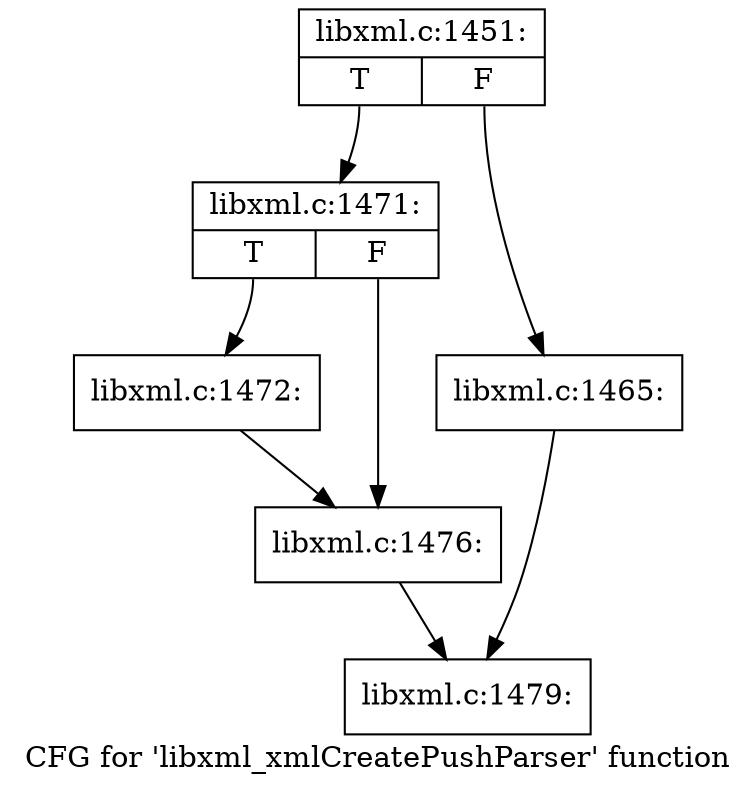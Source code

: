 digraph "CFG for 'libxml_xmlCreatePushParser' function" {
	label="CFG for 'libxml_xmlCreatePushParser' function";

	Node0x5252160 [shape=record,label="{libxml.c:1451:|{<s0>T|<s1>F}}"];
	Node0x5252160:s0 -> Node0x51bc590;
	Node0x5252160:s1 -> Node0x51bc540;
	Node0x51bc540 [shape=record,label="{libxml.c:1465:}"];
	Node0x51bc540 -> Node0x524b990;
	Node0x51bc590 [shape=record,label="{libxml.c:1471:|{<s0>T|<s1>F}}"];
	Node0x51bc590:s0 -> Node0x5202bc0;
	Node0x51bc590:s1 -> Node0x5202c10;
	Node0x5202bc0 [shape=record,label="{libxml.c:1472:}"];
	Node0x5202bc0 -> Node0x5202c10;
	Node0x5202c10 [shape=record,label="{libxml.c:1476:}"];
	Node0x5202c10 -> Node0x524b990;
	Node0x524b990 [shape=record,label="{libxml.c:1479:}"];
}
